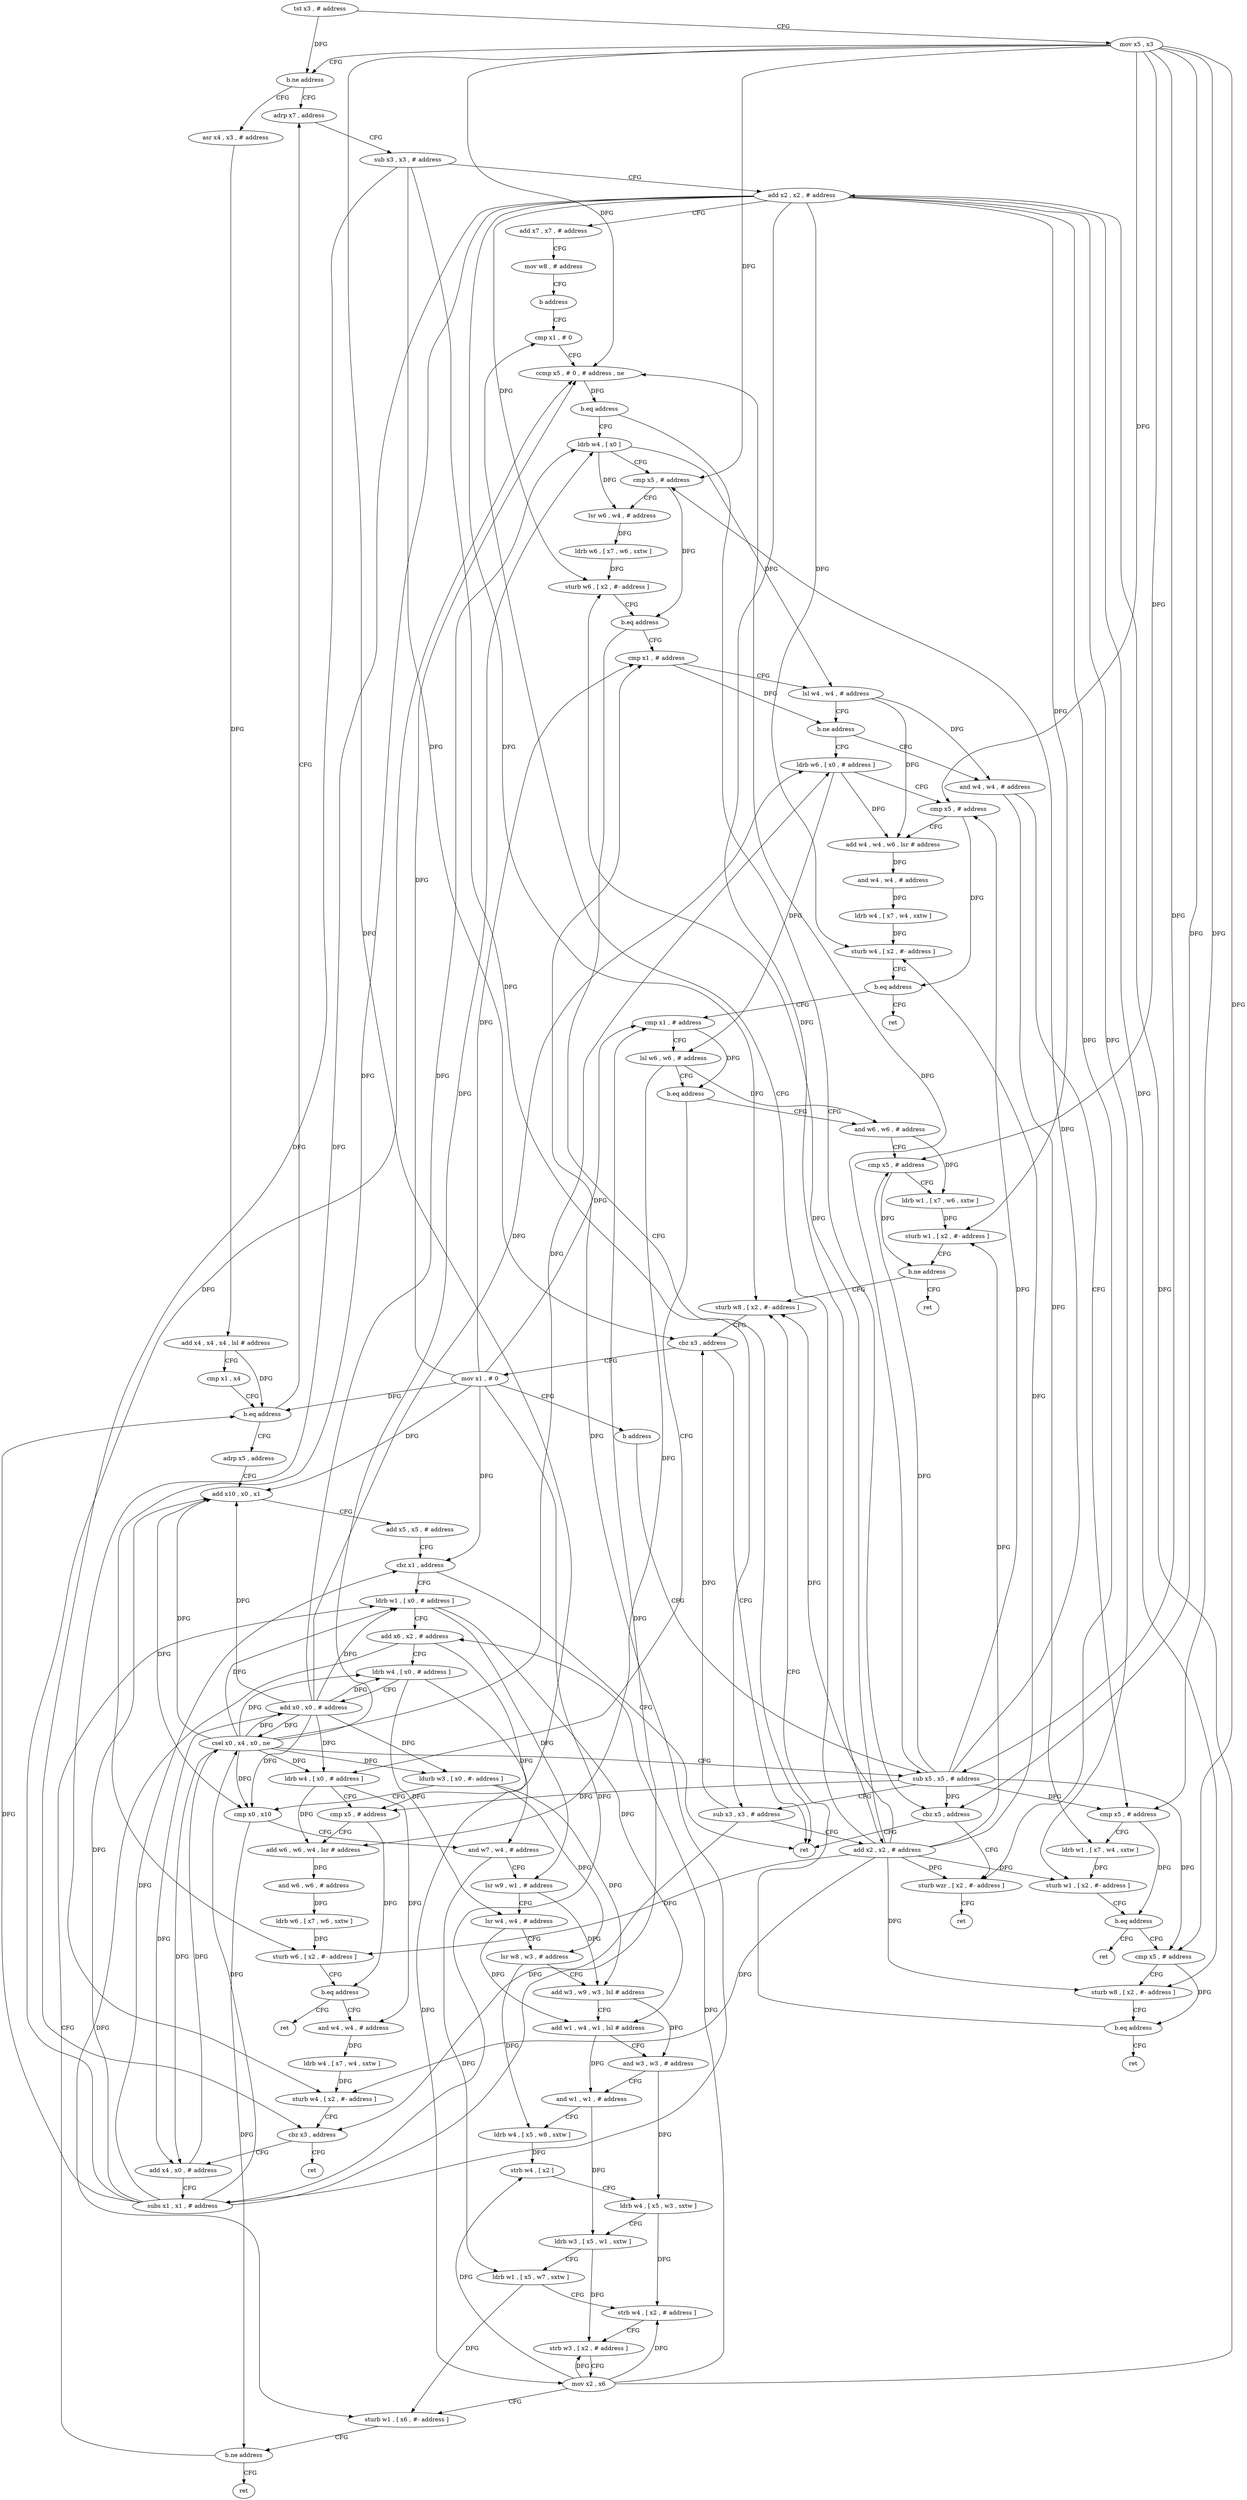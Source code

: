 digraph "func" {
"153032" [label = "tst x3 , # address" ]
"153036" [label = "mov x5 , x3" ]
"153040" [label = "b.ne address" ]
"153060" [label = "adrp x7 , address" ]
"153044" [label = "asr x4 , x3 , # address" ]
"153064" [label = "sub x3 , x3 , # address" ]
"153068" [label = "add x2 , x2 , # address" ]
"153072" [label = "add x7 , x7 , # address" ]
"153076" [label = "mov w8 , # address" ]
"153080" [label = "b address" ]
"153196" [label = "cmp x1 , # 0" ]
"153048" [label = "add x4 , x4 , x4 , lsl # address" ]
"153052" [label = "cmp x1 , x4" ]
"153056" [label = "b.eq address" ]
"153356" [label = "adrp x5 , address" ]
"153200" [label = "ccmp x5 , # 0 , # address , ne" ]
"153204" [label = "b.eq address" ]
"153328" [label = "cbz x5 , address" ]
"153208" [label = "ldrb w4 , [ x0 ]" ]
"153360" [label = "add x10 , x0 , x1" ]
"153364" [label = "add x5 , x5 , # address" ]
"153368" [label = "cbz x1 , address" ]
"153320" [label = "ret" ]
"153372" [label = "ldrb w1 , [ x0 , # address ]" ]
"153332" [label = "sturb wzr , [ x2 , #- address ]" ]
"153212" [label = "cmp x5 , # address" ]
"153216" [label = "lsr w6 , w4 , # address" ]
"153220" [label = "ldrb w6 , [ x7 , w6 , sxtw ]" ]
"153224" [label = "sturb w6 , [ x2 , #- address ]" ]
"153228" [label = "b.eq address" ]
"153232" [label = "cmp x1 , # address" ]
"153376" [label = "add x6 , x2 , # address" ]
"153380" [label = "ldrb w4 , [ x0 , # address ]" ]
"153384" [label = "add x0 , x0 , # address" ]
"153388" [label = "ldurb w3 , [ x0 , #- address ]" ]
"153392" [label = "cmp x0 , x10" ]
"153396" [label = "and w7 , w4 , # address" ]
"153400" [label = "lsr w9 , w1 , # address" ]
"153404" [label = "lsr w4 , w4 , # address" ]
"153408" [label = "lsr w8 , w3 , # address" ]
"153412" [label = "add w3 , w9 , w3 , lsl # address" ]
"153416" [label = "add w1 , w4 , w1 , lsl # address" ]
"153420" [label = "and w3 , w3 , # address" ]
"153424" [label = "and w1 , w1 , # address" ]
"153428" [label = "ldrb w4 , [ x5 , w8 , sxtw ]" ]
"153432" [label = "strb w4 , [ x2 ]" ]
"153436" [label = "ldrb w4 , [ x5 , w3 , sxtw ]" ]
"153440" [label = "ldrb w3 , [ x5 , w1 , sxtw ]" ]
"153444" [label = "ldrb w1 , [ x5 , w7 , sxtw ]" ]
"153448" [label = "strb w4 , [ x2 , # address ]" ]
"153452" [label = "strb w3 , [ x2 , # address ]" ]
"153456" [label = "mov x2 , x6" ]
"153460" [label = "sturb w1 , [ x6 , #- address ]" ]
"153464" [label = "b.ne address" ]
"153468" [label = "ret" ]
"153336" [label = "ret" ]
"153236" [label = "lsl w4 , w4 , # address" ]
"153240" [label = "b.ne address" ]
"153088" [label = "ldrb w6 , [ x0 , # address ]" ]
"153244" [label = "and w4 , w4 , # address" ]
"153092" [label = "cmp x5 , # address" ]
"153096" [label = "add w4 , w4 , w6 , lsr # address" ]
"153100" [label = "and w4 , w4 , # address" ]
"153104" [label = "ldrb w4 , [ x7 , w4 , sxtw ]" ]
"153108" [label = "sturb w4 , [ x2 , #- address ]" ]
"153112" [label = "b.eq address" ]
"153344" [label = "ret" ]
"153116" [label = "cmp x1 , # address" ]
"153248" [label = "cmp x5 , # address" ]
"153252" [label = "ldrb w1 , [ x7 , w4 , sxtw ]" ]
"153256" [label = "sturb w1 , [ x2 , #- address ]" ]
"153260" [label = "b.eq address" ]
"153340" [label = "ret" ]
"153264" [label = "cmp x5 , # address" ]
"153120" [label = "lsl w6 , w6 , # address" ]
"153124" [label = "b.eq address" ]
"153296" [label = "and w6 , w6 , # address" ]
"153128" [label = "ldrb w4 , [ x0 , # address ]" ]
"153268" [label = "sturb w8 , [ x2 , #- address ]" ]
"153272" [label = "b.eq address" ]
"153348" [label = "ret" ]
"153276" [label = "sturb w8 , [ x2 , #- address ]" ]
"153300" [label = "cmp x5 , # address" ]
"153304" [label = "ldrb w1 , [ x7 , w6 , sxtw ]" ]
"153308" [label = "sturb w1 , [ x2 , #- address ]" ]
"153312" [label = "b.ne address" ]
"153316" [label = "ret" ]
"153132" [label = "cmp x5 , # address" ]
"153136" [label = "add w6 , w6 , w4 , lsr # address" ]
"153140" [label = "and w6 , w6 , # address" ]
"153144" [label = "ldrb w6 , [ x7 , w6 , sxtw ]" ]
"153148" [label = "sturb w6 , [ x2 , #- address ]" ]
"153152" [label = "b.eq address" ]
"153472" [label = "ret" ]
"153156" [label = "and w4 , w4 , # address" ]
"153280" [label = "cbz x3 , address" ]
"153284" [label = "mov x1 , # 0" ]
"153160" [label = "ldrb w4 , [ x7 , w4 , sxtw ]" ]
"153164" [label = "sturb w4 , [ x2 , #- address ]" ]
"153168" [label = "cbz x3 , address" ]
"153352" [label = "ret" ]
"153172" [label = "add x4 , x0 , # address" ]
"153288" [label = "b address" ]
"153184" [label = "sub x5 , x5 , # address" ]
"153176" [label = "subs x1 , x1 , # address" ]
"153180" [label = "csel x0 , x4 , x0 , ne" ]
"153188" [label = "sub x3 , x3 , # address" ]
"153192" [label = "add x2 , x2 , # address" ]
"153032" -> "153036" [ label = "CFG" ]
"153032" -> "153040" [ label = "DFG" ]
"153036" -> "153040" [ label = "CFG" ]
"153036" -> "153200" [ label = "DFG" ]
"153036" -> "153328" [ label = "DFG" ]
"153036" -> "153212" [ label = "DFG" ]
"153036" -> "153092" [ label = "DFG" ]
"153036" -> "153248" [ label = "DFG" ]
"153036" -> "153264" [ label = "DFG" ]
"153036" -> "153300" [ label = "DFG" ]
"153036" -> "153132" [ label = "DFG" ]
"153036" -> "153184" [ label = "DFG" ]
"153040" -> "153060" [ label = "CFG" ]
"153040" -> "153044" [ label = "CFG" ]
"153060" -> "153064" [ label = "CFG" ]
"153044" -> "153048" [ label = "DFG" ]
"153064" -> "153068" [ label = "CFG" ]
"153064" -> "153280" [ label = "DFG" ]
"153064" -> "153168" [ label = "DFG" ]
"153064" -> "153188" [ label = "DFG" ]
"153068" -> "153072" [ label = "CFG" ]
"153068" -> "153224" [ label = "DFG" ]
"153068" -> "153332" [ label = "DFG" ]
"153068" -> "153108" [ label = "DFG" ]
"153068" -> "153256" [ label = "DFG" ]
"153068" -> "153268" [ label = "DFG" ]
"153068" -> "153308" [ label = "DFG" ]
"153068" -> "153148" [ label = "DFG" ]
"153068" -> "153276" [ label = "DFG" ]
"153068" -> "153164" [ label = "DFG" ]
"153068" -> "153192" [ label = "DFG" ]
"153072" -> "153076" [ label = "CFG" ]
"153076" -> "153080" [ label = "CFG" ]
"153080" -> "153196" [ label = "CFG" ]
"153196" -> "153200" [ label = "CFG" ]
"153048" -> "153052" [ label = "CFG" ]
"153048" -> "153056" [ label = "DFG" ]
"153052" -> "153056" [ label = "CFG" ]
"153056" -> "153356" [ label = "CFG" ]
"153056" -> "153060" [ label = "CFG" ]
"153356" -> "153360" [ label = "CFG" ]
"153200" -> "153204" [ label = "DFG" ]
"153204" -> "153328" [ label = "CFG" ]
"153204" -> "153208" [ label = "CFG" ]
"153328" -> "153320" [ label = "CFG" ]
"153328" -> "153332" [ label = "CFG" ]
"153208" -> "153212" [ label = "CFG" ]
"153208" -> "153216" [ label = "DFG" ]
"153208" -> "153236" [ label = "DFG" ]
"153360" -> "153364" [ label = "CFG" ]
"153360" -> "153392" [ label = "DFG" ]
"153364" -> "153368" [ label = "CFG" ]
"153368" -> "153320" [ label = "CFG" ]
"153368" -> "153372" [ label = "CFG" ]
"153372" -> "153376" [ label = "CFG" ]
"153372" -> "153400" [ label = "DFG" ]
"153372" -> "153416" [ label = "DFG" ]
"153332" -> "153336" [ label = "CFG" ]
"153212" -> "153216" [ label = "CFG" ]
"153212" -> "153228" [ label = "DFG" ]
"153216" -> "153220" [ label = "DFG" ]
"153220" -> "153224" [ label = "DFG" ]
"153224" -> "153228" [ label = "CFG" ]
"153228" -> "153320" [ label = "CFG" ]
"153228" -> "153232" [ label = "CFG" ]
"153232" -> "153236" [ label = "CFG" ]
"153232" -> "153240" [ label = "DFG" ]
"153376" -> "153380" [ label = "CFG" ]
"153376" -> "153456" [ label = "DFG" ]
"153376" -> "153460" [ label = "DFG" ]
"153380" -> "153384" [ label = "CFG" ]
"153380" -> "153396" [ label = "DFG" ]
"153380" -> "153404" [ label = "DFG" ]
"153384" -> "153388" [ label = "DFG" ]
"153384" -> "153372" [ label = "DFG" ]
"153384" -> "153380" [ label = "DFG" ]
"153384" -> "153360" [ label = "DFG" ]
"153384" -> "153392" [ label = "DFG" ]
"153384" -> "153208" [ label = "DFG" ]
"153384" -> "153088" [ label = "DFG" ]
"153384" -> "153128" [ label = "DFG" ]
"153384" -> "153172" [ label = "DFG" ]
"153384" -> "153180" [ label = "DFG" ]
"153388" -> "153392" [ label = "CFG" ]
"153388" -> "153408" [ label = "DFG" ]
"153388" -> "153412" [ label = "DFG" ]
"153392" -> "153396" [ label = "CFG" ]
"153392" -> "153464" [ label = "DFG" ]
"153396" -> "153400" [ label = "CFG" ]
"153396" -> "153444" [ label = "DFG" ]
"153400" -> "153404" [ label = "CFG" ]
"153400" -> "153412" [ label = "DFG" ]
"153404" -> "153408" [ label = "CFG" ]
"153404" -> "153416" [ label = "DFG" ]
"153408" -> "153412" [ label = "CFG" ]
"153408" -> "153428" [ label = "DFG" ]
"153412" -> "153416" [ label = "CFG" ]
"153412" -> "153420" [ label = "DFG" ]
"153416" -> "153420" [ label = "CFG" ]
"153416" -> "153424" [ label = "DFG" ]
"153420" -> "153424" [ label = "CFG" ]
"153420" -> "153436" [ label = "DFG" ]
"153424" -> "153428" [ label = "CFG" ]
"153424" -> "153440" [ label = "DFG" ]
"153428" -> "153432" [ label = "DFG" ]
"153432" -> "153436" [ label = "CFG" ]
"153436" -> "153440" [ label = "CFG" ]
"153436" -> "153448" [ label = "DFG" ]
"153440" -> "153444" [ label = "CFG" ]
"153440" -> "153452" [ label = "DFG" ]
"153444" -> "153448" [ label = "CFG" ]
"153444" -> "153460" [ label = "DFG" ]
"153448" -> "153452" [ label = "CFG" ]
"153452" -> "153456" [ label = "CFG" ]
"153456" -> "153460" [ label = "CFG" ]
"153456" -> "153068" [ label = "DFG" ]
"153456" -> "153376" [ label = "DFG" ]
"153456" -> "153432" [ label = "DFG" ]
"153456" -> "153448" [ label = "DFG" ]
"153456" -> "153452" [ label = "DFG" ]
"153460" -> "153464" [ label = "CFG" ]
"153464" -> "153372" [ label = "CFG" ]
"153464" -> "153468" [ label = "CFG" ]
"153236" -> "153240" [ label = "CFG" ]
"153236" -> "153096" [ label = "DFG" ]
"153236" -> "153244" [ label = "DFG" ]
"153240" -> "153088" [ label = "CFG" ]
"153240" -> "153244" [ label = "CFG" ]
"153088" -> "153092" [ label = "CFG" ]
"153088" -> "153096" [ label = "DFG" ]
"153088" -> "153120" [ label = "DFG" ]
"153244" -> "153248" [ label = "CFG" ]
"153244" -> "153252" [ label = "DFG" ]
"153092" -> "153096" [ label = "CFG" ]
"153092" -> "153112" [ label = "DFG" ]
"153096" -> "153100" [ label = "DFG" ]
"153100" -> "153104" [ label = "DFG" ]
"153104" -> "153108" [ label = "DFG" ]
"153108" -> "153112" [ label = "CFG" ]
"153112" -> "153344" [ label = "CFG" ]
"153112" -> "153116" [ label = "CFG" ]
"153116" -> "153120" [ label = "CFG" ]
"153116" -> "153124" [ label = "DFG" ]
"153248" -> "153252" [ label = "CFG" ]
"153248" -> "153260" [ label = "DFG" ]
"153252" -> "153256" [ label = "DFG" ]
"153256" -> "153260" [ label = "CFG" ]
"153260" -> "153340" [ label = "CFG" ]
"153260" -> "153264" [ label = "CFG" ]
"153264" -> "153268" [ label = "CFG" ]
"153264" -> "153272" [ label = "DFG" ]
"153120" -> "153124" [ label = "CFG" ]
"153120" -> "153296" [ label = "DFG" ]
"153120" -> "153136" [ label = "DFG" ]
"153124" -> "153296" [ label = "CFG" ]
"153124" -> "153128" [ label = "CFG" ]
"153296" -> "153300" [ label = "CFG" ]
"153296" -> "153304" [ label = "DFG" ]
"153128" -> "153132" [ label = "CFG" ]
"153128" -> "153136" [ label = "DFG" ]
"153128" -> "153156" [ label = "DFG" ]
"153268" -> "153272" [ label = "CFG" ]
"153272" -> "153348" [ label = "CFG" ]
"153272" -> "153276" [ label = "CFG" ]
"153276" -> "153280" [ label = "CFG" ]
"153300" -> "153304" [ label = "CFG" ]
"153300" -> "153312" [ label = "DFG" ]
"153304" -> "153308" [ label = "DFG" ]
"153308" -> "153312" [ label = "CFG" ]
"153312" -> "153276" [ label = "CFG" ]
"153312" -> "153316" [ label = "CFG" ]
"153132" -> "153136" [ label = "CFG" ]
"153132" -> "153152" [ label = "DFG" ]
"153136" -> "153140" [ label = "DFG" ]
"153140" -> "153144" [ label = "DFG" ]
"153144" -> "153148" [ label = "DFG" ]
"153148" -> "153152" [ label = "CFG" ]
"153152" -> "153472" [ label = "CFG" ]
"153152" -> "153156" [ label = "CFG" ]
"153156" -> "153160" [ label = "DFG" ]
"153280" -> "153320" [ label = "CFG" ]
"153280" -> "153284" [ label = "CFG" ]
"153284" -> "153288" [ label = "CFG" ]
"153284" -> "153200" [ label = "DFG" ]
"153284" -> "153360" [ label = "DFG" ]
"153284" -> "153368" [ label = "DFG" ]
"153284" -> "153232" [ label = "DFG" ]
"153284" -> "153116" [ label = "DFG" ]
"153284" -> "153056" [ label = "DFG" ]
"153284" -> "153176" [ label = "DFG" ]
"153160" -> "153164" [ label = "DFG" ]
"153164" -> "153168" [ label = "CFG" ]
"153168" -> "153352" [ label = "CFG" ]
"153168" -> "153172" [ label = "CFG" ]
"153172" -> "153176" [ label = "CFG" ]
"153172" -> "153180" [ label = "DFG" ]
"153288" -> "153184" [ label = "CFG" ]
"153184" -> "153188" [ label = "CFG" ]
"153184" -> "153200" [ label = "DFG" ]
"153184" -> "153328" [ label = "DFG" ]
"153184" -> "153212" [ label = "DFG" ]
"153184" -> "153092" [ label = "DFG" ]
"153184" -> "153248" [ label = "DFG" ]
"153184" -> "153264" [ label = "DFG" ]
"153184" -> "153300" [ label = "DFG" ]
"153184" -> "153132" [ label = "DFG" ]
"153176" -> "153180" [ label = "DFG" ]
"153176" -> "153200" [ label = "DFG" ]
"153176" -> "153360" [ label = "DFG" ]
"153176" -> "153368" [ label = "DFG" ]
"153176" -> "153232" [ label = "DFG" ]
"153176" -> "153116" [ label = "DFG" ]
"153176" -> "153056" [ label = "DFG" ]
"153180" -> "153184" [ label = "CFG" ]
"153180" -> "153372" [ label = "DFG" ]
"153180" -> "153380" [ label = "DFG" ]
"153180" -> "153384" [ label = "DFG" ]
"153180" -> "153388" [ label = "DFG" ]
"153180" -> "153208" [ label = "DFG" ]
"153180" -> "153088" [ label = "DFG" ]
"153180" -> "153128" [ label = "DFG" ]
"153180" -> "153172" [ label = "DFG" ]
"153180" -> "153360" [ label = "DFG" ]
"153180" -> "153392" [ label = "DFG" ]
"153188" -> "153192" [ label = "CFG" ]
"153188" -> "153280" [ label = "DFG" ]
"153188" -> "153168" [ label = "DFG" ]
"153192" -> "153196" [ label = "CFG" ]
"153192" -> "153332" [ label = "DFG" ]
"153192" -> "153268" [ label = "DFG" ]
"153192" -> "153276" [ label = "DFG" ]
"153192" -> "153224" [ label = "DFG" ]
"153192" -> "153108" [ label = "DFG" ]
"153192" -> "153256" [ label = "DFG" ]
"153192" -> "153308" [ label = "DFG" ]
"153192" -> "153148" [ label = "DFG" ]
"153192" -> "153164" [ label = "DFG" ]
}
